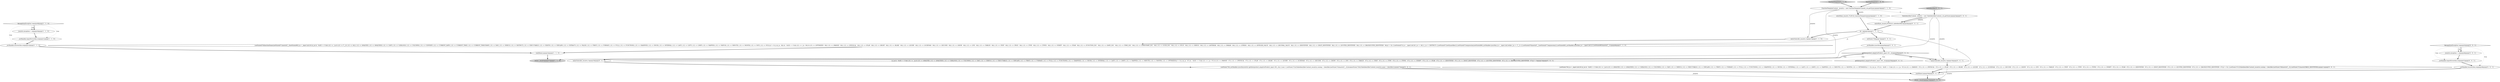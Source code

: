 digraph {
12 [style = filled, label = "functionTemplate['0', '1', '0']", fillcolor = lightgray, shape = diamond image = "AAA0AAABBB2BBB"];
13 [style = filled, label = "_errHandler.sync(this)@@@8@@@['0', '0', '1']", fillcolor = white, shape = ellipse image = "AAA0AAABBB3BBB"];
0 [style = filled, label = "FunctionTemplateContext _localctx = new FunctionTemplateContext(_ctx,getState())@@@3@@@['1', '1', '0']", fillcolor = white, shape = ellipse image = "AAA0AAABBB1BBB"];
7 [style = filled, label = "enterOuterAlt(_localctx,1)@@@7@@@['1', '1', '0']", fillcolor = white, shape = ellipse image = "AAA0AAABBB1BBB"];
25 [style = filled, label = "{setState(750)_la = _input.LA(1)if ((((_la) & ~0x3f) == 0 && ((1L << _la) & ((1L << ANALYZE) | (1L << ANALYZED) | (1L << CATALOGS) | (1L << COLUMNS) | (1L << DAY) | (1L << DEBUG) | (1L << EXECUTABLE) | (1L << EXPLAIN) | (1L << FIRST) | (1L << FORMAT) | (1L << FULL) | (1L << FUNCTIONS) | (1L << GRAPHVIZ) | (1L << HOUR) | (1L << INTERVAL) | (1L << LAST) | (1L << LIMIT) | (1L << MAPPED) | (1L << MINUTE) | (1L << MONTH) | (1L << OPTIMIZED))) != 0) || ((((_la - 67)) & ~0x3f) == 0 && ((1L << (_la - 67)) & ((1L << (PARSED - 67)) | (1L << (PHYSICAL - 67)) | (1L << (PLAN - 67)) | (1L << (RLIKE - 67)) | (1L << (QUERY - 67)) | (1L << (SCHEMAS - 67)) | (1L << (SECOND - 67)) | (1L << (SHOW - 67)) | (1L << (SYS - 67)) | (1L << (TABLES - 67)) | (1L << (TEXT - 67)) | (1L << (TYPE - 67)) | (1L << (TYPES - 67)) | (1L << (VERIFY - 67)) | (1L << (YEAR - 67)) | (1L << (IDENTIFIER - 67)) | (1L << (DIGIT_IDENTIFIER - 67)) | (1L << (QUOTED_IDENTIFIER - 67)) | (1L << (BACKQUOTED_IDENTIFIER - 67)))) != 0)) {{setState(747)((TableIdentifierContext)_localctx).catalog = identifier()setState(748)match(T__3)}}setState(752)match(TABLE_IDENTIFIER)}@@@11@@@['0', '0', '1']", fillcolor = white, shape = ellipse image = "AAA0AAABBB3BBB"];
2 [style = filled, label = "{exitRule()}@@@54@@@['1', '1', '0']", fillcolor = white, shape = ellipse image = "AAA0AAABBB1BBB"];
20 [style = filled, label = "{exitRule()}@@@50@@@['0', '0', '1']", fillcolor = white, shape = ellipse image = "AAA0AAABBB3BBB"];
18 [style = filled, label = "RecognitionException re@@@45@@@['0', '0', '1']", fillcolor = white, shape = diamond image = "AAA0AAABBB3BBB"];
28 [style = filled, label = "_errHandler.reportError(this,re)@@@47@@@['0', '0', '1']", fillcolor = white, shape = ellipse image = "AAA0AAABBB3BBB"];
4 [style = filled, label = "{setState(670)functionName()setState(671)match(T__0)setState(683)_la = _input.LA(1)if ((((_la) & ~0x3f) == 0 && ((1L << _la) & ((1L << T__0) | (1L << ALL) | (1L << ANALYZE) | (1L << ANALYZED) | (1L << CAST) | (1L << CATALOGS) | (1L << COLUMNS) | (1L << CONVERT) | (1L << CURRENT_DATE) | (1L << CURRENT_TIME) | (1L << CURRENT_TIMESTAMP) | (1L << DAY) | (1L << DEBUG) | (1L << DISTINCT) | (1L << EXECUTABLE) | (1L << EXISTS) | (1L << EXPLAIN) | (1L << EXTRACT) | (1L << FALSE) | (1L << FIRST) | (1L << FORMAT) | (1L << FULL) | (1L << FUNCTIONS) | (1L << GRAPHVIZ) | (1L << HOUR) | (1L << INTERVAL) | (1L << LAST) | (1L << LEFT) | (1L << LIMIT) | (1L << MAPPED) | (1L << MATCH) | (1L << MINUTE) | (1L << MONTH) | (1L << NOT) | (1L << NULL))) != 0) || ((((_la - 64)) & ~0x3f) == 0 && ((1L << (_la - 64)) & ((1L << (OPTIMIZED - 64)) | (1L << (PARSED - 64)) | (1L << (PHYSICAL - 64)) | (1L << (PLAN - 64)) | (1L << (RIGHT - 64)) | (1L << (RLIKE - 64)) | (1L << (QUERY - 64)) | (1L << (SCHEMAS - 64)) | (1L << (SECOND - 64)) | (1L << (SHOW - 64)) | (1L << (SYS - 64)) | (1L << (TABLES - 64)) | (1L << (TEXT - 64)) | (1L << (TRUE - 64)) | (1L << (TYPE - 64)) | (1L << (TYPES - 64)) | (1L << (VERIFY - 64)) | (1L << (YEAR - 64)) | (1L << (FUNCTION_ESC - 64)) | (1L << (DATE_ESC - 64)) | (1L << (TIME_ESC - 64)) | (1L << (TIMESTAMP_ESC - 64)) | (1L << (GUID_ESC - 64)) | (1L << (PLUS - 64)) | (1L << (MINUS - 64)) | (1L << (ASTERISK - 64)) | (1L << (PARAM - 64)) | (1L << (STRING - 64)) | (1L << (INTEGER_VALUE - 64)) | (1L << (DECIMAL_VALUE - 64)) | (1L << (IDENTIFIER - 64)) | (1L << (DIGIT_IDENTIFIER - 64)) | (1L << (QUOTED_IDENTIFIER - 64)) | (1L << (BACKQUOTED_IDENTIFIER - 64)))) != 0)) {{setState(673)_la = _input.LA(1)if (_la == ALL || _la == DISTINCT) {{setState(672)setQuantifier()}}setState(675)expression()setState(680)_errHandler.sync(this)_la = _input.LA(1)while (_la == T__2) {{{setState(676)match(T__2)setState(677)expression()}}setState(682)_errHandler.sync(this)_la = _input.LA(1)}}}setState(685)match(T__1)}@@@8@@@['1', '1', '0']", fillcolor = white, shape = ellipse image = "AAA0AAABBB1BBB"];
17 [style = filled, label = "_errHandler.recover(this,re)@@@48@@@['0', '0', '1']", fillcolor = white, shape = ellipse image = "AAA0AAABBB3BBB"];
23 [style = filled, label = "enterOuterAlt(_localctx,2)@@@26@@@['0', '0', '1']", fillcolor = white, shape = ellipse image = "AAA0AAABBB3BBB"];
10 [style = filled, label = "return _localctx@@@57@@@['1', '1', '0']", fillcolor = lightgray, shape = ellipse image = "AAA0AAABBB1BBB"];
9 [style = filled, label = "enterRule(_localctx,76,RULE_functionTemplate)@@@4@@@['1', '1', '0']", fillcolor = white, shape = ellipse image = "AAA0AAABBB1BBB"];
15 [style = filled, label = "(((_la) & ~0x3f) == 0 && ((1L << _la) & ((1L << ANALYZE) | (1L << ANALYZED) | (1L << CATALOGS) | (1L << COLUMNS) | (1L << DAY) | (1L << DEBUG) | (1L << EXECUTABLE) | (1L << EXPLAIN) | (1L << FIRST) | (1L << FORMAT) | (1L << FULL) | (1L << FUNCTIONS) | (1L << GRAPHVIZ) | (1L << HOUR) | (1L << INTERVAL) | (1L << LAST) | (1L << LIMIT) | (1L << MAPPED) | (1L << MINUTE) | (1L << MONTH) | (1L << OPTIMIZED))) != 0) || ((((_la - 67)) & ~0x3f) == 0 && ((1L << (_la - 67)) & ((1L << (PARSED - 67)) | (1L << (PHYSICAL - 67)) | (1L << (PLAN - 67)) | (1L << (RLIKE - 67)) | (1L << (QUERY - 67)) | (1L << (SCHEMAS - 67)) | (1L << (SECOND - 67)) | (1L << (SHOW - 67)) | (1L << (SYS - 67)) | (1L << (TABLES - 67)) | (1L << (TEXT - 67)) | (1L << (TYPE - 67)) | (1L << (TYPES - 67)) | (1L << (VERIFY - 67)) | (1L << (YEAR - 67)) | (1L << (IDENTIFIER - 67)) | (1L << (DIGIT_IDENTIFIER - 67)) | (1L << (QUOTED_IDENTIFIER - 67)) | (1L << (BACKQUOTED_IDENTIFIER - 67)))) != 0)@@@14@@@['0', '0', '1']", fillcolor = white, shape = diamond image = "AAA0AAABBB3BBB"];
5 [style = filled, label = "RecognitionException re@@@49@@@['1', '1', '0']", fillcolor = white, shape = diamond image = "AAA0AAABBB1BBB"];
14 [style = filled, label = "getInterpreter().adaptivePredict(_input,101,_ctx)@@@9@@@['0', '0', '1']", fillcolor = white, shape = diamond image = "AAA0AAABBB3BBB"];
3 [style = filled, label = "int _la@@@5@@@['1', '1', '1']", fillcolor = white, shape = ellipse image = "AAA0AAABBB1BBB"];
21 [style = filled, label = "setState(759)@@@7@@@['0', '0', '1']", fillcolor = white, shape = ellipse image = "AAA0AAABBB3BBB"];
16 [style = filled, label = "return _localctx@@@53@@@['0', '0', '1']", fillcolor = lightgray, shape = ellipse image = "AAA0AAABBB3BBB"];
27 [style = filled, label = "tableIdentifier['0', '0', '1']", fillcolor = lightgray, shape = diamond image = "AAA0AAABBB3BBB"];
26 [style = filled, label = "{setState(756)_errHandler.sync(this)switch (getInterpreter().adaptivePredict(_input,100,_ctx)) {case 1:{setState(753)((TableIdentifierContext)_localctx).catalog = identifier()setState(754)match(T__3)}breaksetState(758)((TableIdentifierContext)_localctx).name = identifier()}@@@27@@@['0', '0', '1']", fillcolor = white, shape = ellipse image = "AAA0AAABBB3BBB"];
30 [style = filled, label = "TableIdentifierContext _localctx = new TableIdentifierContext(_ctx,getState())@@@3@@@['0', '0', '1']", fillcolor = white, shape = ellipse image = "AAA0AAABBB3BBB"];
29 [style = filled, label = "enterOuterAlt(_localctx,1)@@@10@@@['0', '0', '1']", fillcolor = white, shape = ellipse image = "AAA0AAABBB3BBB"];
24 [style = filled, label = "getInterpreter().adaptivePredict(_input,100,_ctx)@@@30@@@['0', '0', '1']", fillcolor = white, shape = diamond image = "AAA0AAABBB3BBB"];
6 [style = filled, label = "_errHandler.reportError(this,re)@@@51@@@['1', '1', '0']", fillcolor = white, shape = ellipse image = "AAA0AAABBB1BBB"];
19 [style = filled, label = "_localctx.exception = re@@@46@@@['0', '0', '1']", fillcolor = white, shape = ellipse image = "AAA0AAABBB3BBB"];
22 [style = filled, label = "enterRule(_localctx,96,RULE_tableIdentifier)@@@4@@@['0', '0', '1']", fillcolor = white, shape = ellipse image = "AAA0AAABBB3BBB"];
11 [style = filled, label = "_localctx.exception = re@@@50@@@['1', '1', '0']", fillcolor = white, shape = ellipse image = "AAA0AAABBB1BBB"];
8 [style = filled, label = "_errHandler.recover(this,re)@@@52@@@['1', '1', '0']", fillcolor = white, shape = ellipse image = "AAA0AAABBB1BBB"];
1 [style = filled, label = "functionTemplate['1', '0', '0']", fillcolor = lightgray, shape = diamond image = "AAA0AAABBB1BBB"];
5->8 [style = dotted, label="true"];
12->0 [style = bold, label=""];
5->11 [style = dotted, label="true"];
20->16 [style = bold, label=""];
19->28 [style = bold, label=""];
0->7 [style = solid, label="_localctx"];
25->20 [style = bold, label=""];
22->3 [style = bold, label=""];
26->20 [style = bold, label=""];
3->21 [style = bold, label=""];
9->3 [style = bold, label=""];
0->9 [style = bold, label=""];
28->17 [style = bold, label=""];
3->25 [style = solid, label="_la"];
30->22 [style = solid, label="_localctx"];
30->22 [style = bold, label=""];
2->10 [style = bold, label=""];
11->6 [style = bold, label=""];
30->29 [style = solid, label="_localctx"];
17->20 [style = bold, label=""];
3->7 [style = bold, label=""];
6->8 [style = bold, label=""];
0->10 [style = solid, label="_localctx"];
3->4 [style = solid, label="_la"];
29->25 [style = bold, label=""];
4->2 [style = bold, label=""];
23->26 [style = bold, label=""];
14->29 [style = bold, label=""];
5->6 [style = dotted, label="true"];
18->17 [style = dotted, label="true"];
8->2 [style = bold, label=""];
14->15 [style = dotted, label="true"];
5->11 [style = bold, label=""];
7->4 [style = bold, label=""];
18->19 [style = bold, label=""];
0->30 [style = dashed, label="0"];
18->28 [style = dotted, label="true"];
27->30 [style = bold, label=""];
14->29 [style = dotted, label="true"];
18->19 [style = dotted, label="true"];
14->24 [style = dotted, label="true"];
14->23 [style = bold, label=""];
26->16 [style = solid, label="_localctx"];
30->23 [style = solid, label="_localctx"];
14->23 [style = dotted, label="true"];
13->14 [style = bold, label=""];
0->9 [style = solid, label="_localctx"];
25->16 [style = solid, label="_localctx"];
9->22 [style = dashed, label="0"];
21->13 [style = bold, label=""];
1->0 [style = bold, label=""];
}
